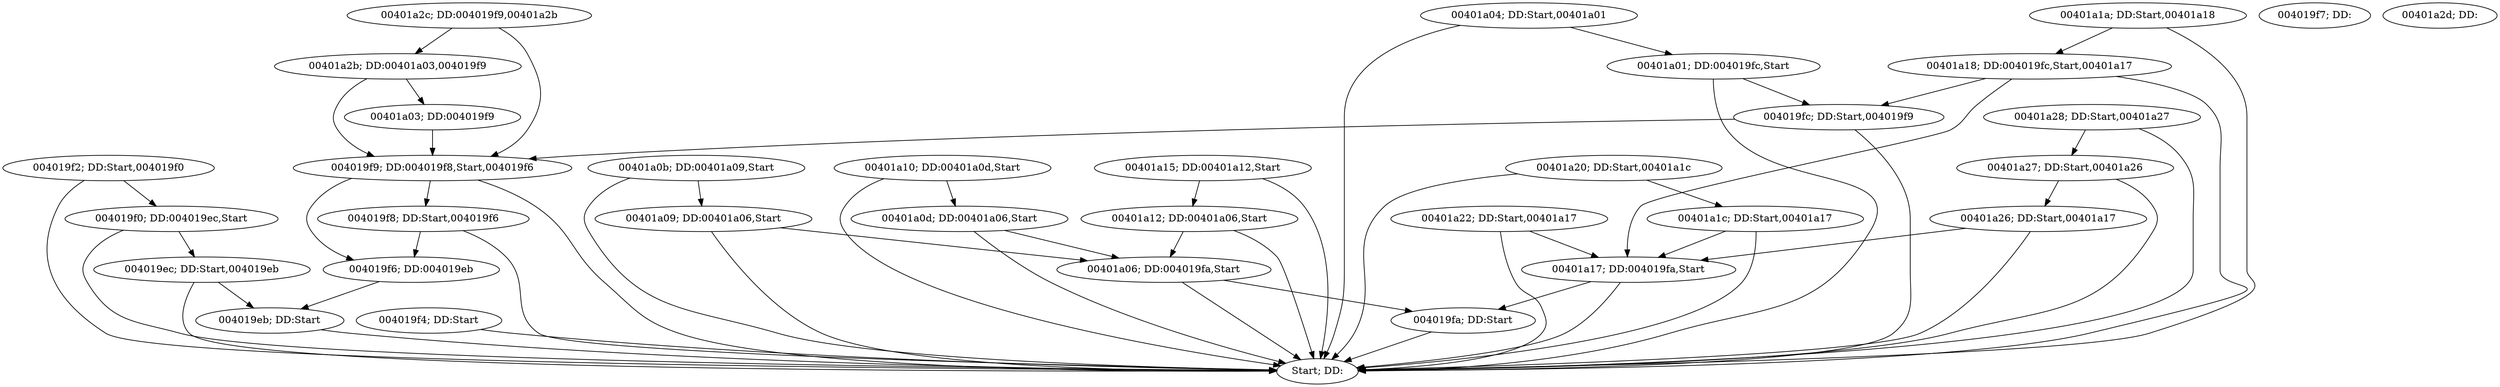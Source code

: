 digraph {
	n0 [label="Start; DD:"]
	n1 [label="004019eb; DD:Start"]
	n2 [label="004019ec; DD:Start,004019eb"]
	n3 [label="004019f0; DD:004019ec,Start"]
	n4 [label="004019f2; DD:Start,004019f0"]
	n5 [label="004019f4; DD:Start"]
	n6 [label="004019f6; DD:004019eb"]
	n7 [label="004019f7; DD:"]
	n8 [label="004019f8; DD:Start,004019f6"]
	n9 [label="004019f9; DD:004019f8,Start,004019f6"]
	n10 [label="004019fa; DD:Start"]
	n11 [label="004019fc; DD:Start,004019f9"]
	n12 [label="00401a01; DD:004019fc,Start"]
	n13 [label="00401a03; DD:004019f9"]
	n14 [label="00401a04; DD:Start,00401a01"]
	n15 [label="00401a06; DD:004019fa,Start"]
	n16 [label="00401a09; DD:00401a06,Start"]
	n17 [label="00401a0b; DD:00401a09,Start"]
	n18 [label="00401a0d; DD:00401a06,Start"]
	n19 [label="00401a10; DD:00401a0d,Start"]
	n20 [label="00401a12; DD:00401a06,Start"]
	n21 [label="00401a15; DD:00401a12,Start"]
	n22 [label="00401a17; DD:004019fa,Start"]
	n23 [label="00401a18; DD:004019fc,Start,00401a17"]
	n24 [label="00401a1a; DD:Start,00401a18"]
	n25 [label="00401a1c; DD:Start,00401a17"]
	n26 [label="00401a20; DD:Start,00401a1c"]
	n27 [label="00401a22; DD:Start,00401a17"]
	n28 [label="00401a26; DD:Start,00401a17"]
	n29 [label="00401a27; DD:Start,00401a26"]
	n30 [label="00401a28; DD:Start,00401a27"]
	n31 [label="00401a2b; DD:00401a03,004019f9"]
	n32 [label="00401a2c; DD:004019f9,00401a2b"]
	n33 [label="00401a2d; DD:"]

	n1 -> n0
	n2 -> n0
	n3 -> n0
	n4 -> n0
	n5 -> n0
	n8 -> n0
	n9 -> n0
	n10 -> n0
	n11 -> n0
	n11 -> n9
	n12 -> n0
	n14 -> n0
	n15 -> n0
	n16 -> n0
	n17 -> n0
	n18 -> n0
	n19 -> n0
	n20 -> n0
	n21 -> n0
	n22 -> n0
	n23 -> n0
	n24 -> n0
	n25 -> n0
	n26 -> n0
	n27 -> n0
	n28 -> n0
	n29 -> n0
	n30 -> n0
	n2 -> n1
	n3 -> n2
	n4 -> n3
	n6 -> n1
	n8 -> n6
	n9 -> n6
	n9 -> n8
	n12 -> n11
	n13 -> n9
	n14 -> n12
	n15 -> n10
	n16 -> n15
	n17 -> n16
	n18 -> n15
	n19 -> n18
	n20 -> n15
	n21 -> n20
	n22 -> n10
	n23 -> n22
	n23 -> n11
	n24 -> n23
	n25 -> n22
	n26 -> n25
	n27 -> n22
	n28 -> n22
	n29 -> n28
	n30 -> n29
	n31 -> n13
	n31 -> n9
	n32 -> n31
	n32 -> n9

}